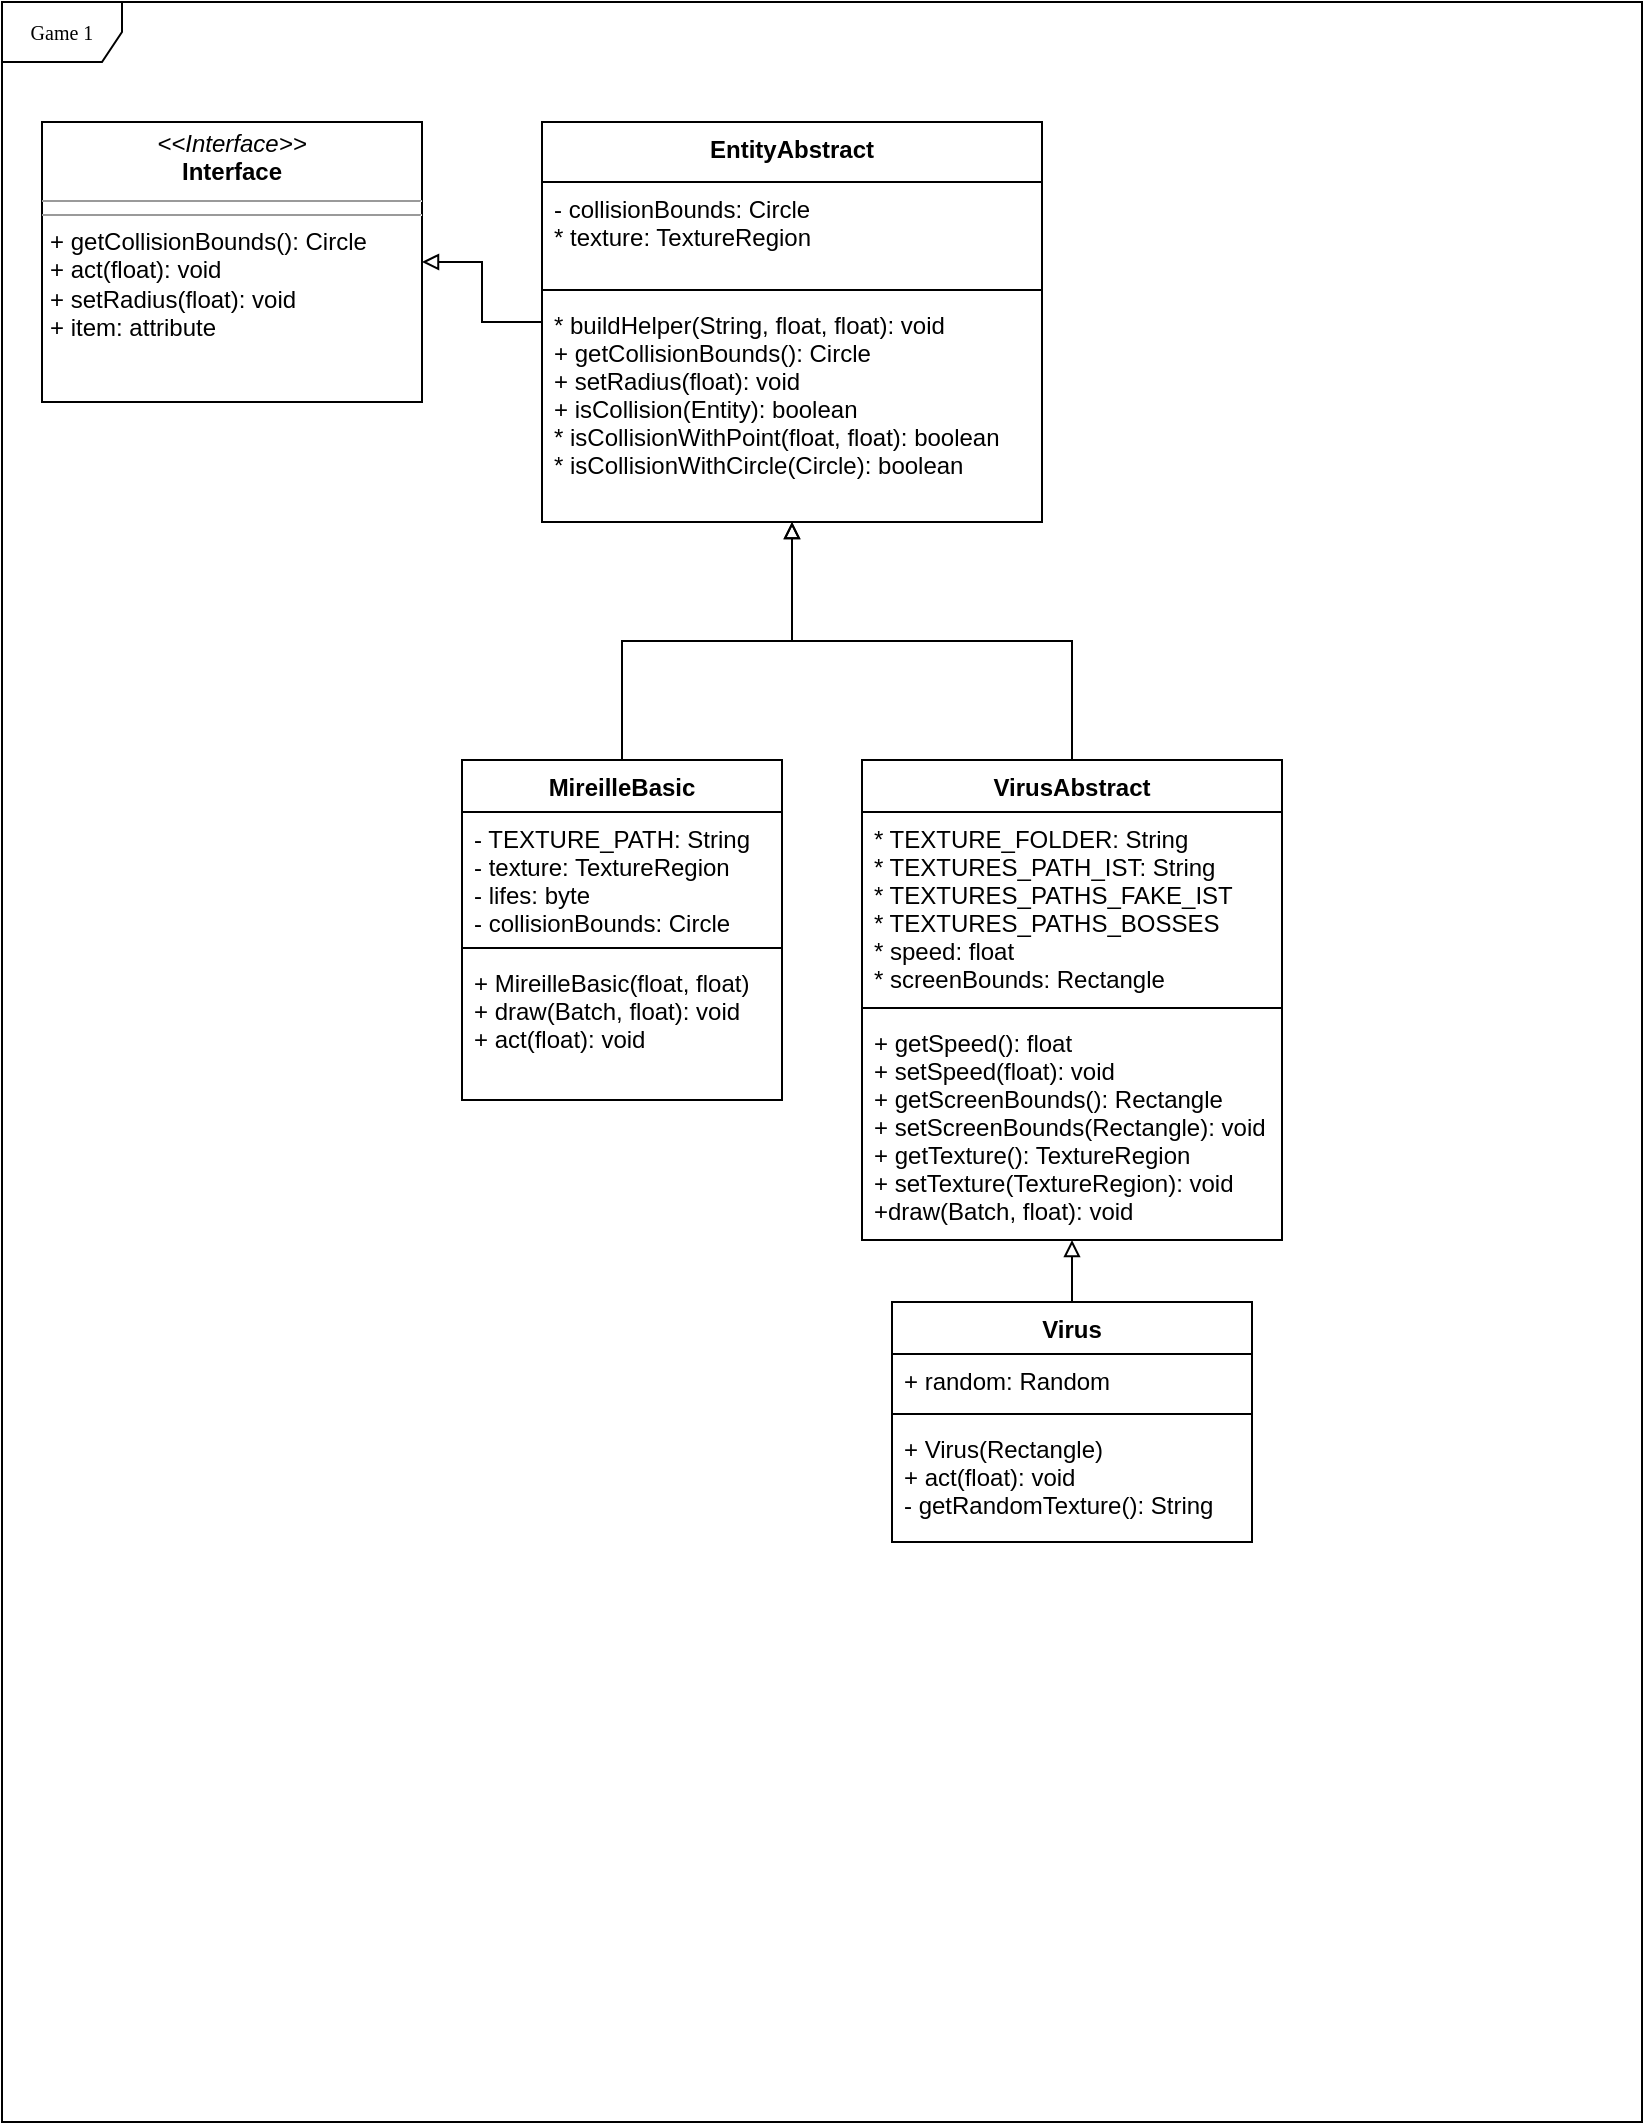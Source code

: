 <mxfile version="10.6.7" type="device"><diagram name="Page-1" id="c4acf3e9-155e-7222-9cf6-157b1a14988f"><mxGraphModel dx="433" dy="755" grid="1" gridSize="10" guides="1" tooltips="1" connect="1" arrows="1" fold="1" page="1" pageScale="1" pageWidth="850" pageHeight="1100" background="#ffffff" math="0" shadow="0"><root><mxCell id="0"/><mxCell id="1" parent="0"/><mxCell id="17acba5748e5396b-1" value="&lt;div&gt;Game 1&lt;/div&gt;" style="shape=umlFrame;whiteSpace=wrap;html=1;rounded=0;shadow=0;comic=0;labelBackgroundColor=none;strokeColor=#000000;strokeWidth=1;fillColor=#ffffff;fontFamily=Verdana;fontSize=10;fontColor=#000000;align=center;" parent="1" vertex="1"><mxGeometry x="10" y="20" width="820" height="1060" as="geometry"/></mxCell><mxCell id="N8dRPiqcejOq5G_Dn4n8-2" value="EntityAbstract&#xA;&#xA;" style="swimlane;fontStyle=1;align=center;verticalAlign=top;childLayout=stackLayout;horizontal=1;startSize=30;horizontalStack=0;resizeParent=1;resizeParentMax=0;resizeLast=0;collapsible=1;marginBottom=0;" vertex="1" parent="1"><mxGeometry x="280" y="80" width="250" height="200" as="geometry"/></mxCell><mxCell id="N8dRPiqcejOq5G_Dn4n8-3" value="- collisionBounds: Circle&#xA;* texture: TextureRegion&#xA;" style="text;strokeColor=none;fillColor=none;align=left;verticalAlign=top;spacingLeft=4;spacingRight=4;overflow=hidden;rotatable=0;points=[[0,0.5],[1,0.5]];portConstraint=eastwest;" vertex="1" parent="N8dRPiqcejOq5G_Dn4n8-2"><mxGeometry y="30" width="250" height="50" as="geometry"/></mxCell><mxCell id="N8dRPiqcejOq5G_Dn4n8-4" value="" style="line;strokeWidth=1;fillColor=none;align=left;verticalAlign=middle;spacingTop=-1;spacingLeft=3;spacingRight=3;rotatable=0;labelPosition=right;points=[];portConstraint=eastwest;" vertex="1" parent="N8dRPiqcejOq5G_Dn4n8-2"><mxGeometry y="80" width="250" height="8" as="geometry"/></mxCell><mxCell id="N8dRPiqcejOq5G_Dn4n8-5" value="* buildHelper(String, float, float): void&#xA;+ getCollisionBounds(): Circle&#xA;+ setRadius(float): void&#xA;+ isCollision(Entity): boolean&#xA;* isCollisionWithPoint(float, float): boolean&#xA;* isCollisionWithCircle(Circle): boolean&#xA;&#xA;&#xA;" style="text;strokeColor=none;fillColor=none;align=left;verticalAlign=top;spacingLeft=4;spacingRight=4;overflow=hidden;rotatable=0;points=[[0,0.5],[1,0.5]];portConstraint=eastwest;" vertex="1" parent="N8dRPiqcejOq5G_Dn4n8-2"><mxGeometry y="88" width="250" height="112" as="geometry"/></mxCell><mxCell id="N8dRPiqcejOq5G_Dn4n8-7" value="&lt;p style=&quot;margin: 0px ; margin-top: 4px ; text-align: center&quot;&gt;&lt;i&gt;&amp;lt;&amp;lt;Interface&amp;gt;&amp;gt;&lt;/i&gt;&lt;br&gt;&lt;b&gt;Interface&lt;/b&gt;&lt;/p&gt;&lt;hr size=&quot;1&quot;&gt;&lt;hr size=&quot;1&quot;&gt;&lt;p style=&quot;margin: 0px ; margin-left: 4px&quot;&gt;+ getCollisionBounds(): Circle&lt;br&gt;+ act(float): void&lt;/p&gt;&lt;p style=&quot;margin: 0px ; margin-left: 4px&quot;&gt;+ setRadius(float): void&lt;/p&gt;&lt;p style=&quot;margin: 0px ; margin-left: 4px&quot;&gt;+ item: attribute&lt;/p&gt;" style="verticalAlign=top;align=left;overflow=fill;fontSize=12;fontFamily=Helvetica;html=1;" vertex="1" parent="1"><mxGeometry x="30" y="80" width="190" height="140" as="geometry"/></mxCell><mxCell id="N8dRPiqcejOq5G_Dn4n8-11" value="" style="edgeStyle=orthogonalEdgeStyle;rounded=0;orthogonalLoop=1;jettySize=auto;html=1;endArrow=block;endFill=0;" edge="1" parent="1" source="N8dRPiqcejOq5G_Dn4n8-2" target="N8dRPiqcejOq5G_Dn4n8-7"><mxGeometry relative="1" as="geometry"/></mxCell><mxCell id="N8dRPiqcejOq5G_Dn4n8-30" style="edgeStyle=orthogonalEdgeStyle;rounded=0;orthogonalLoop=1;jettySize=auto;html=1;exitX=0.5;exitY=0;exitDx=0;exitDy=0;endArrow=block;endFill=0;" edge="1" parent="1" source="N8dRPiqcejOq5G_Dn4n8-21" target="N8dRPiqcejOq5G_Dn4n8-2"><mxGeometry relative="1" as="geometry"/></mxCell><mxCell id="N8dRPiqcejOq5G_Dn4n8-21" value="MireilleBasic" style="swimlane;fontStyle=1;align=center;verticalAlign=top;childLayout=stackLayout;horizontal=1;startSize=26;horizontalStack=0;resizeParent=1;resizeParentMax=0;resizeLast=0;collapsible=1;marginBottom=0;" vertex="1" parent="1"><mxGeometry x="240" y="399" width="160" height="170" as="geometry"/></mxCell><mxCell id="N8dRPiqcejOq5G_Dn4n8-22" value="- TEXTURE_PATH: String&#xA;- texture: TextureRegion&#xA;- lifes: byte&#xA;- collisionBounds: Circle&#xA;" style="text;strokeColor=none;fillColor=none;align=left;verticalAlign=top;spacingLeft=4;spacingRight=4;overflow=hidden;rotatable=0;points=[[0,0.5],[1,0.5]];portConstraint=eastwest;" vertex="1" parent="N8dRPiqcejOq5G_Dn4n8-21"><mxGeometry y="26" width="160" height="64" as="geometry"/></mxCell><mxCell id="N8dRPiqcejOq5G_Dn4n8-23" value="" style="line;strokeWidth=1;fillColor=none;align=left;verticalAlign=middle;spacingTop=-1;spacingLeft=3;spacingRight=3;rotatable=0;labelPosition=right;points=[];portConstraint=eastwest;" vertex="1" parent="N8dRPiqcejOq5G_Dn4n8-21"><mxGeometry y="90" width="160" height="8" as="geometry"/></mxCell><mxCell id="N8dRPiqcejOq5G_Dn4n8-24" value="+ MireilleBasic(float, float)&#xA;+ draw(Batch, float): void&#xA;+ act(float): void&#xA;" style="text;strokeColor=none;fillColor=none;align=left;verticalAlign=top;spacingLeft=4;spacingRight=4;overflow=hidden;rotatable=0;points=[[0,0.5],[1,0.5]];portConstraint=eastwest;" vertex="1" parent="N8dRPiqcejOq5G_Dn4n8-21"><mxGeometry y="98" width="160" height="72" as="geometry"/></mxCell><mxCell id="N8dRPiqcejOq5G_Dn4n8-39" style="edgeStyle=orthogonalEdgeStyle;rounded=0;orthogonalLoop=1;jettySize=auto;html=1;endArrow=block;endFill=0;" edge="1" parent="1" source="N8dRPiqcejOq5G_Dn4n8-31" target="N8dRPiqcejOq5G_Dn4n8-2"><mxGeometry relative="1" as="geometry"/></mxCell><mxCell id="N8dRPiqcejOq5G_Dn4n8-31" value="VirusAbstract" style="swimlane;fontStyle=1;align=center;verticalAlign=top;childLayout=stackLayout;horizontal=1;startSize=26;horizontalStack=0;resizeParent=1;resizeParentMax=0;resizeLast=0;collapsible=1;marginBottom=0;" vertex="1" parent="1"><mxGeometry x="440" y="399" width="210" height="240" as="geometry"/></mxCell><mxCell id="N8dRPiqcejOq5G_Dn4n8-32" value="* TEXTURE_FOLDER: String&#xA;* TEXTURES_PATH_IST: String&#xA;* TEXTURES_PATHS_FAKE_IST&#xA;* TEXTURES_PATHS_BOSSES&#xA;* speed: float&#xA;* screenBounds: Rectangle&#xA;" style="text;strokeColor=none;fillColor=none;align=left;verticalAlign=top;spacingLeft=4;spacingRight=4;overflow=hidden;rotatable=0;points=[[0,0.5],[1,0.5]];portConstraint=eastwest;" vertex="1" parent="N8dRPiqcejOq5G_Dn4n8-31"><mxGeometry y="26" width="210" height="94" as="geometry"/></mxCell><mxCell id="N8dRPiqcejOq5G_Dn4n8-33" value="" style="line;strokeWidth=1;fillColor=none;align=left;verticalAlign=middle;spacingTop=-1;spacingLeft=3;spacingRight=3;rotatable=0;labelPosition=right;points=[];portConstraint=eastwest;" vertex="1" parent="N8dRPiqcejOq5G_Dn4n8-31"><mxGeometry y="120" width="210" height="8" as="geometry"/></mxCell><mxCell id="N8dRPiqcejOq5G_Dn4n8-34" value="+ getSpeed(): float&#xA;+ setSpeed(float): void&#xA;+ getScreenBounds(): Rectangle&#xA;+ setScreenBounds(Rectangle): void&#xA;+ getTexture(): TextureRegion&#xA;+ setTexture(TextureRegion): void&#xA;+draw(Batch, float): void&#xA;" style="text;strokeColor=none;fillColor=none;align=left;verticalAlign=top;spacingLeft=4;spacingRight=4;overflow=hidden;rotatable=0;points=[[0,0.5],[1,0.5]];portConstraint=eastwest;" vertex="1" parent="N8dRPiqcejOq5G_Dn4n8-31"><mxGeometry y="128" width="210" height="112" as="geometry"/></mxCell><mxCell id="N8dRPiqcejOq5G_Dn4n8-40" style="edgeStyle=orthogonalEdgeStyle;rounded=0;orthogonalLoop=1;jettySize=auto;html=1;endArrow=block;endFill=0;" edge="1" parent="1" source="N8dRPiqcejOq5G_Dn4n8-35" target="N8dRPiqcejOq5G_Dn4n8-31"><mxGeometry relative="1" as="geometry"/></mxCell><mxCell id="N8dRPiqcejOq5G_Dn4n8-35" value="Virus" style="swimlane;fontStyle=1;align=center;verticalAlign=top;childLayout=stackLayout;horizontal=1;startSize=26;horizontalStack=0;resizeParent=1;resizeParentMax=0;resizeLast=0;collapsible=1;marginBottom=0;" vertex="1" parent="1"><mxGeometry x="455" y="670" width="180" height="120" as="geometry"/></mxCell><mxCell id="N8dRPiqcejOq5G_Dn4n8-36" value="+ random: Random" style="text;strokeColor=none;fillColor=none;align=left;verticalAlign=top;spacingLeft=4;spacingRight=4;overflow=hidden;rotatable=0;points=[[0,0.5],[1,0.5]];portConstraint=eastwest;" vertex="1" parent="N8dRPiqcejOq5G_Dn4n8-35"><mxGeometry y="26" width="180" height="26" as="geometry"/></mxCell><mxCell id="N8dRPiqcejOq5G_Dn4n8-37" value="" style="line;strokeWidth=1;fillColor=none;align=left;verticalAlign=middle;spacingTop=-1;spacingLeft=3;spacingRight=3;rotatable=0;labelPosition=right;points=[];portConstraint=eastwest;" vertex="1" parent="N8dRPiqcejOq5G_Dn4n8-35"><mxGeometry y="52" width="180" height="8" as="geometry"/></mxCell><mxCell id="N8dRPiqcejOq5G_Dn4n8-38" value="+ Virus(Rectangle)&#xA;+ act(float): void&#xA;- getRandomTexture(): String&#xA;" style="text;strokeColor=none;fillColor=none;align=left;verticalAlign=top;spacingLeft=4;spacingRight=4;overflow=hidden;rotatable=0;points=[[0,0.5],[1,0.5]];portConstraint=eastwest;" vertex="1" parent="N8dRPiqcejOq5G_Dn4n8-35"><mxGeometry y="60" width="180" height="60" as="geometry"/></mxCell></root></mxGraphModel></diagram></mxfile>